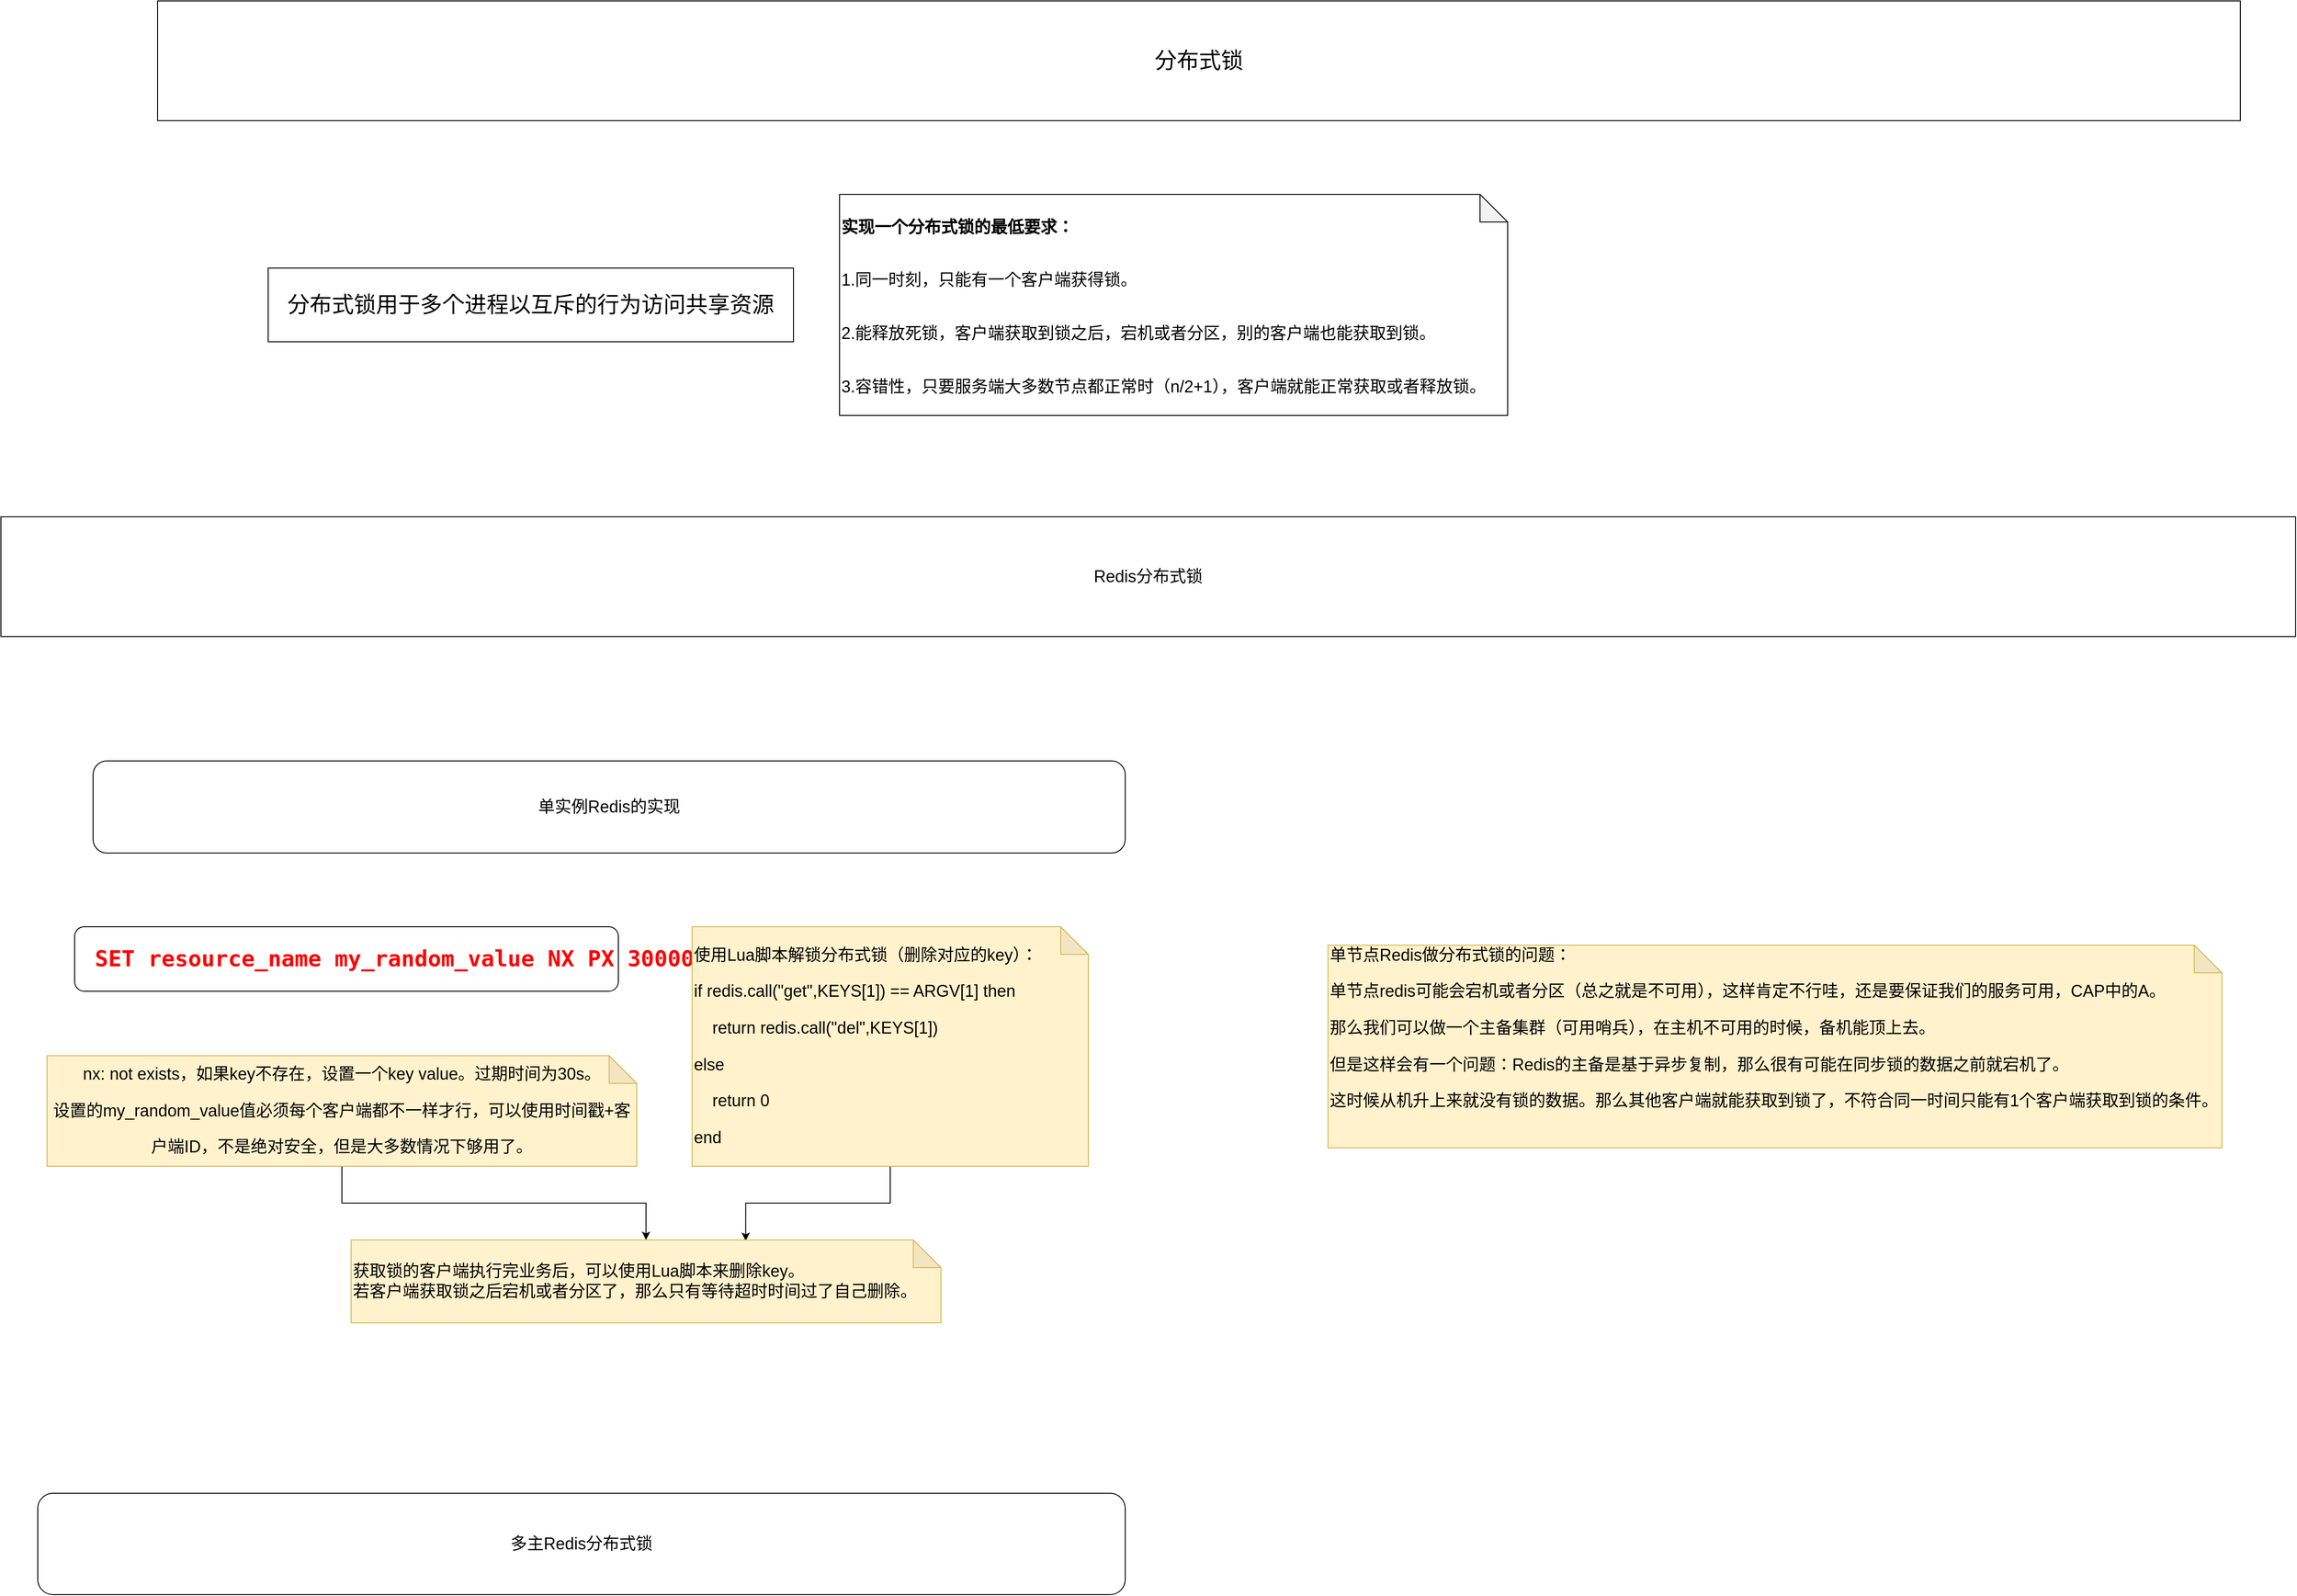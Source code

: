 <mxfile version="20.6.0" type="github">
  <diagram id="dQEuB5v866ZaRb3VbNek" name="第 1 页">
    <mxGraphModel dx="2844" dy="1524" grid="1" gridSize="10" guides="1" tooltips="1" connect="1" arrows="1" fold="1" page="1" pageScale="1" pageWidth="827" pageHeight="1169" math="0" shadow="0">
      <root>
        <mxCell id="0" />
        <mxCell id="1" parent="0" />
        <mxCell id="zNigKXp1gIyEoJ-Kyh-0-1" value="&lt;font style=&quot;font-size: 24px;&quot;&gt;分布式锁&lt;/font&gt;" style="rounded=0;whiteSpace=wrap;html=1;" parent="1" vertex="1">
          <mxGeometry x="220" y="50" width="2260" height="130" as="geometry" />
        </mxCell>
        <mxCell id="zNigKXp1gIyEoJ-Kyh-0-2" value="分布式锁用于多个进程以互斥的行为访问共享资源" style="rounded=0;whiteSpace=wrap;html=1;fontSize=24;" parent="1" vertex="1">
          <mxGeometry x="340" y="340" width="570" height="80" as="geometry" />
        </mxCell>
        <mxCell id="zNigKXp1gIyEoJ-Kyh-0-3" value="&lt;font style=&quot;font-size: 18px;&quot;&gt;&lt;b&gt;实现一个分布式锁的最低要求：&lt;/b&gt;&lt;br&gt;&lt;br&gt;1.同一时刻，只能有一个客户端获得锁。&lt;br&gt;&lt;br&gt;2.能释放死锁，客户端获取到锁之后，宕机或者分区，别的客户端也能获取到锁。&lt;br&gt;&lt;br&gt;3.容错性，只要服务端大多数节点都正常时（n/2+1），客户端就能正常获取或者释放锁。&lt;br&gt;&lt;/font&gt;" style="shape=note;whiteSpace=wrap;html=1;backgroundOutline=1;darkOpacity=0.05;fontSize=24;align=left;" parent="1" vertex="1">
          <mxGeometry x="960" y="260" width="725" height="240" as="geometry" />
        </mxCell>
        <mxCell id="zNigKXp1gIyEoJ-Kyh-0-4" value="Redis分布式锁" style="rounded=0;whiteSpace=wrap;html=1;fontSize=18;" parent="1" vertex="1">
          <mxGeometry x="50" y="610" width="2490" height="130" as="geometry" />
        </mxCell>
        <mxCell id="zNigKXp1gIyEoJ-Kyh-0-7" value="&lt;pre style=&quot;text-align: justify; box-sizing: border-box; border-width: 0px; border-style: solid; border-color: rgb(229, 231, 235); --tw-translate-x:0; --tw-translate-y:0; --tw-rotate:0; --tw-skew-x:0; --tw-skew-y:0; --tw-scale-x:1; --tw-scale-y:1; --tw-pan-x: ; --tw-pan-y: ; --tw-pinch-zoom: ; --tw-scroll-snap-strictness:proximity; --tw-ordinal: ; --tw-slashed-zero: ; --tw-numeric-figure: ; --tw-numeric-spacing: ; --tw-numeric-fraction: ; --tw-ring-inset: ; --tw-ring-offset-width:0px; --tw-ring-offset-color:#fff; --tw-ring-color:rgb(59 130 246 / 0.5); --tw-ring-offset-shadow:0 0 #0000; --tw-ring-shadow:0 0 #0000; --tw-shadow:0 0 #0000; --tw-shadow-colored:0 0 #0000; --tw-blur: ; --tw-brightness: ; --tw-contrast: ; --tw-grayscale: ; --tw-hue-rotate: ; --tw-invert: ; --tw-saturate: ; --tw-sepia: ; --tw-drop-shadow: ; --tw-backdrop-blur: ; --tw-backdrop-brightness: ; --tw-backdrop-contrast: ; --tw-backdrop-grayscale: ; --tw-backdrop-hue-rotate: ; --tw-backdrop-invert: ; --tw-backdrop-opacity: ; --tw-backdrop-saturate: ; --tw-backdrop-sepia: ; margin-top: 1.714em; margin-bottom: 1.714em; overflow-x: auto; line-height: 1.714; padding: 1.25rem; border-radius: 0.5rem !important; --tw-bg-opacity:1  !important;&quot;&gt;&lt;span style=&quot;box-sizing: border-box; border-width: 0px; border-style: solid; border-color: rgb(229, 231, 235); --tw-translate-x:0; --tw-translate-y:0; --tw-rotate:0; --tw-skew-x:0; --tw-skew-y:0; --tw-scale-x:1; --tw-scale-y:1; --tw-pan-x: ; --tw-pan-y: ; --tw-pinch-zoom: ; --tw-scroll-snap-strictness:proximity; --tw-ordinal: ; --tw-slashed-zero: ; --tw-numeric-figure: ; --tw-numeric-spacing: ; --tw-numeric-fraction: ; --tw-ring-inset: ; --tw-ring-offset-width:0px; --tw-ring-offset-color:#fff; --tw-ring-color:rgb(59 130 246 / 0.5); --tw-ring-offset-shadow:0 0 #0000; --tw-ring-shadow:0 0 #0000; --tw-shadow:0 0 #0000; --tw-shadow-colored:0 0 #0000; --tw-blur: ; --tw-brightness: ; --tw-contrast: ; --tw-grayscale: ; --tw-hue-rotate: ; --tw-invert: ; --tw-saturate: ; --tw-sepia: ; --tw-drop-shadow: ; --tw-backdrop-blur: ; --tw-backdrop-brightness: ; --tw-backdrop-contrast: ; --tw-backdrop-grayscale: ; --tw-backdrop-hue-rotate: ; --tw-backdrop-invert: ; --tw-backdrop-opacity: ; --tw-backdrop-saturate: ; --tw-backdrop-sepia: ; border-radius: 0px; padding: 0px; line-height: inherit; --tw-text-opacity:1; background-image: none;&quot; class=&quot;hljs-code&quot;&gt;&lt;b&gt;&lt;font style=&quot;font-size: 24px;&quot; color=&quot;#ff0000&quot;&gt;SET resource_name my_random_value NX PX 30000&lt;/font&gt;&lt;/b&gt;&lt;/span&gt;&lt;/pre&gt;" style="rounded=1;whiteSpace=wrap;html=1;fontSize=18;align=left;" parent="1" vertex="1">
          <mxGeometry x="130" y="1055" width="590" height="70" as="geometry" />
        </mxCell>
        <mxCell id="zNigKXp1gIyEoJ-Kyh-0-8" value="&lt;pre style=&quot;box-sizing: border-box; border-width: 0px; border-style: solid; border-color: rgb(229, 231, 235); --tw-translate-x:0; --tw-translate-y:0; --tw-rotate:0; --tw-skew-x:0; --tw-skew-y:0; --tw-scale-x:1; --tw-scale-y:1; --tw-pan-x: ; --tw-pan-y: ; --tw-pinch-zoom: ; --tw-scroll-snap-strictness:proximity; --tw-ordinal: ; --tw-slashed-zero: ; --tw-numeric-figure: ; --tw-numeric-spacing: ; --tw-numeric-fraction: ; --tw-ring-inset: ; --tw-ring-offset-width:0px; --tw-ring-offset-color:#fff; --tw-ring-color:rgb(59 130 246 / 0.5); --tw-ring-offset-shadow:0 0 #0000; --tw-ring-shadow:0 0 #0000; --tw-shadow:0 0 #0000; --tw-shadow-colored:0 0 #0000; --tw-blur: ; --tw-brightness: ; --tw-contrast: ; --tw-grayscale: ; --tw-hue-rotate: ; --tw-invert: ; --tw-saturate: ; --tw-sepia: ; --tw-drop-shadow: ; --tw-backdrop-blur: ; --tw-backdrop-brightness: ; --tw-backdrop-contrast: ; --tw-backdrop-grayscale: ; --tw-backdrop-hue-rotate: ; --tw-backdrop-invert: ; --tw-backdrop-opacity: ; --tw-backdrop-saturate: ; --tw-backdrop-sepia: ; margin-top: 1.714em; margin-bottom: 1.714em; overflow-x: auto; line-height: 1.714; padding: 1.25rem; border-radius: 0.5rem !important; --tw-bg-opacity:1  !important;&quot;&gt;&lt;br&gt;&lt;/pre&gt;" style="text;html=1;align=center;verticalAlign=middle;resizable=0;points=[];autosize=1;strokeColor=none;fillColor=none;fontSize=18;fontColor=#000000;" parent="1" vertex="1">
          <mxGeometry x="460" y="725" width="60" height="150" as="geometry" />
        </mxCell>
        <mxCell id="eD6SpByhmocLM3qwxnjk-6" style="edgeStyle=orthogonalEdgeStyle;rounded=0;orthogonalLoop=1;jettySize=auto;html=1;fontSize=18;" edge="1" parent="1" source="eD6SpByhmocLM3qwxnjk-1" target="eD6SpByhmocLM3qwxnjk-5">
          <mxGeometry relative="1" as="geometry" />
        </mxCell>
        <mxCell id="eD6SpByhmocLM3qwxnjk-1" value="&lt;div style=&quot;font-size: 18px; line-height: 220%;&quot;&gt;nx: not exists，如果key不存在，设置一个key value。过期时间为30s。&lt;/div&gt;&lt;div style=&quot;font-size: 18px; line-height: 220%;&quot;&gt;设置的my_random_value值必须每个客户端都不一样才行，可以使用时间戳+客户端ID，不是绝对安全，但是大多数情况下够用了。&lt;/div&gt;" style="shape=note;whiteSpace=wrap;html=1;backgroundOutline=1;darkOpacity=0.05;fillColor=#fff2cc;strokeColor=#d6b656;" vertex="1" parent="1">
          <mxGeometry x="100" y="1195" width="640" height="120" as="geometry" />
        </mxCell>
        <mxCell id="eD6SpByhmocLM3qwxnjk-7" style="edgeStyle=orthogonalEdgeStyle;rounded=0;orthogonalLoop=1;jettySize=auto;html=1;entryX=0.669;entryY=0.011;entryDx=0;entryDy=0;entryPerimeter=0;fontSize=18;" edge="1" parent="1" source="eD6SpByhmocLM3qwxnjk-2" target="eD6SpByhmocLM3qwxnjk-5">
          <mxGeometry relative="1" as="geometry" />
        </mxCell>
        <mxCell id="eD6SpByhmocLM3qwxnjk-2" value="&lt;div style=&quot;font-size: 18px; line-height: 220%;&quot;&gt;&lt;div style=&quot;line-height: 220%;&quot;&gt;使用Lua脚本解锁分布式锁（删除对应的key）：&lt;/div&gt;&lt;div style=&quot;line-height: 220%;&quot;&gt;if redis.call(&quot;get&quot;,KEYS[1]) == ARGV[1] then&lt;/div&gt;&lt;div style=&quot;line-height: 220%;&quot;&gt;&amp;nbsp; &amp;nbsp; return redis.call(&quot;del&quot;,KEYS[1])&lt;/div&gt;&lt;div style=&quot;line-height: 220%;&quot;&gt;else&lt;/div&gt;&lt;div style=&quot;line-height: 220%;&quot;&gt;&amp;nbsp; &amp;nbsp; return 0&lt;/div&gt;&lt;div style=&quot;line-height: 220%;&quot;&gt;end&lt;/div&gt;&lt;/div&gt;" style="shape=note;whiteSpace=wrap;html=1;backgroundOutline=1;darkOpacity=0.05;fillColor=#fff2cc;strokeColor=#d6b656;align=left;" vertex="1" parent="1">
          <mxGeometry x="800" y="1055" width="430" height="260" as="geometry" />
        </mxCell>
        <mxCell id="eD6SpByhmocLM3qwxnjk-3" value="&lt;div style=&quot;font-size: 18px; line-height: 220%;&quot;&gt;&lt;div style=&quot;line-height: 220%;&quot;&gt;&lt;span style=&quot;background-color: initial;&quot;&gt;单节点Redis做分布式锁的问题：&lt;/span&gt;&lt;br&gt;&lt;/div&gt;&lt;div style=&quot;line-height: 220%;&quot;&gt;&lt;span style=&quot;background-color: initial;&quot;&gt;单节点&lt;/span&gt;&lt;span style=&quot;background-color: initial;&quot;&gt;redis可能会宕机或者分区（总之就是不可用），这样肯定不行哇，还是要保证我们的服务可用，CAP中的A。&lt;/span&gt;&lt;/div&gt;&lt;div style=&quot;line-height: 220%;&quot;&gt;&lt;span style=&quot;background-color: initial;&quot;&gt;那么我们可以做一个主备集群（可用哨兵），在主机不可用的时候，备机能顶上去。&lt;/span&gt;&lt;/div&gt;&lt;div style=&quot;line-height: 220%;&quot;&gt;&lt;span style=&quot;background-color: initial;&quot;&gt;但是这样会有一个问题：Redis的主备是基于异步复制，那么很有可能在同步锁的数据之前就宕机了。&lt;/span&gt;&lt;/div&gt;&lt;div style=&quot;line-height: 220%;&quot;&gt;&lt;span style=&quot;background-color: initial;&quot;&gt;这时候从机升上来就没有锁的数据。那么其他客户端就能获取到锁了，不符合同一时间只能有1个客户端获取到锁的条件。&lt;/span&gt;&lt;/div&gt;&lt;div style=&quot;line-height: 220%;&quot;&gt;&lt;span style=&quot;background-color: initial;&quot;&gt;&lt;br&gt;&lt;/span&gt;&lt;/div&gt;&lt;/div&gt;" style="shape=note;whiteSpace=wrap;html=1;backgroundOutline=1;darkOpacity=0.05;fillColor=#fff2cc;strokeColor=#d6b656;align=left;" vertex="1" parent="1">
          <mxGeometry x="1490" y="1075" width="970" height="220" as="geometry" />
        </mxCell>
        <mxCell id="eD6SpByhmocLM3qwxnjk-5" value="&lt;span style=&quot;&quot;&gt;获取锁的客户端执行完业务后，可以使用Lua脚本来删除key。&lt;/span&gt;&lt;br style=&quot;&quot;&gt;&lt;span style=&quot;&quot;&gt;若客户端获取锁之后宕机或者分区了，那么只有等待超时时间过了自己删除。&lt;/span&gt;" style="shape=note;whiteSpace=wrap;html=1;backgroundOutline=1;darkOpacity=0.05;fontSize=18;align=left;fillColor=#fff2cc;strokeColor=#d6b656;" vertex="1" parent="1">
          <mxGeometry x="430" y="1395" width="640" height="90" as="geometry" />
        </mxCell>
        <mxCell id="eD6SpByhmocLM3qwxnjk-8" value="单实例Redis的实现" style="rounded=1;whiteSpace=wrap;html=1;fontSize=18;" vertex="1" parent="1">
          <mxGeometry x="150" y="875" width="1120" height="100" as="geometry" />
        </mxCell>
        <mxCell id="eD6SpByhmocLM3qwxnjk-9" value="多主Redis分布式锁" style="rounded=1;whiteSpace=wrap;html=1;fontSize=18;" vertex="1" parent="1">
          <mxGeometry x="90" y="1670" width="1180" height="110" as="geometry" />
        </mxCell>
      </root>
    </mxGraphModel>
  </diagram>
</mxfile>
